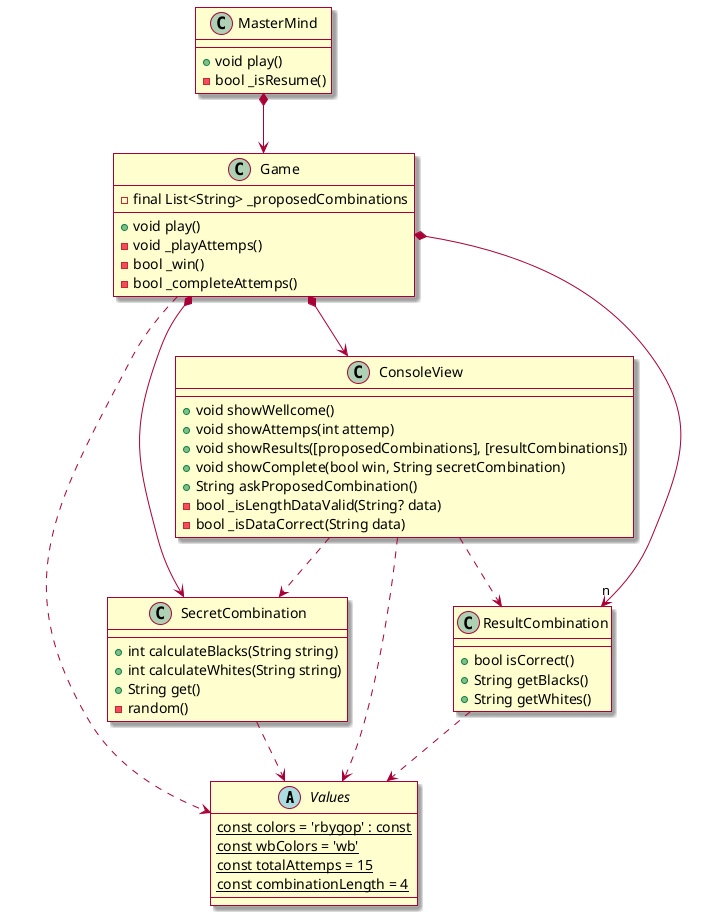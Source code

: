 @startuml design_model_v2

skin rose

' definiciones

abstract class Values {
    {static} const colors = 'rbygop' : const
    {static} const wbColors = 'wb'
    {static} const totalAttemps = 15
    {static} const combinationLength = 4
}

class MasterMind {
    + void play()
    - bool _isResume() 
}

class Game {
    - final List<String> _proposedCombinations
    + void play()
    - void _playAttemps()
    - bool _win()
    - bool _completeAttemps()
}

class ConsoleView {
    + void showWellcome()
    + void showAttemps(int attemp)
    + void showResults([proposedCombinations], [resultCombinations])
    + void showComplete(bool win, String secretCombination)
    + String askProposedCombination()
    - bool _isLengthDataValid(String? data)
    - bool _isDataCorrect(String data)
}

class SecretCombination {
    + int calculateBlacks(String string)
    + int calculateWhites(String string)
    + String get()
    - random()
}

class ResultCombination {
    + bool isCorrect() 
    + String getBlacks()
    + String getWhites()
}

' relaciones
MasterMind *--> Game

Game *--> ConsoleView
Game *--> SecretCombination
Game *--> "n" ResultCombination

ConsoleView ..> ResultCombination
ConsoleView ..> SecretCombination

ConsoleView ..> Values
Game ..> Values
ResultCombination ..> Values
SecretCombination ..> Values


@enduml